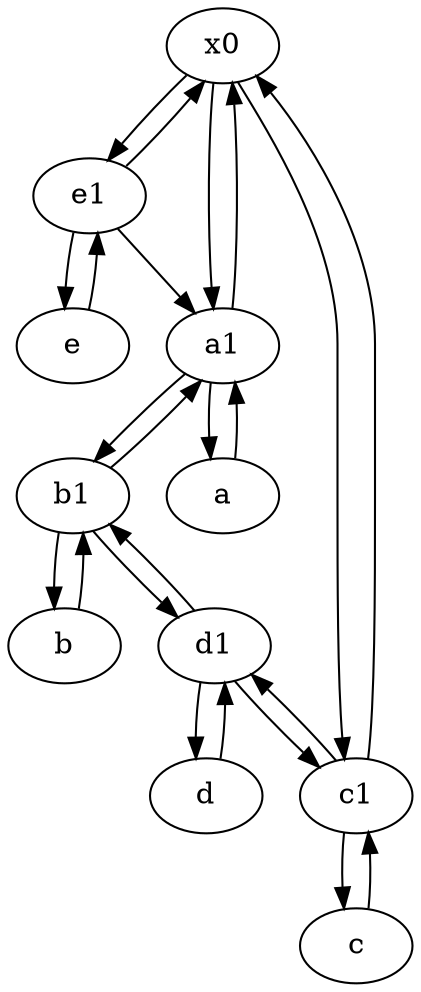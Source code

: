 digraph  {
	x0;
	b [pos="50,20!"];
	e1 [pos="25,45!"];
	c1 [pos="30,15!"];
	d [pos="20,30!"];
	d1 [pos="25,30!"];
	a1 [pos="40,15!"];
	e [pos="30,50!"];
	b1 [pos="45,20!"];
	a [pos="40,10!"];
	c [pos="20,10!"];
	d -> d1;
	a1 -> x0;
	e1 -> e;
	x0 -> e1;
	e -> e1;
	a -> a1;
	a1 -> a;
	d1 -> c1;
	d1 -> d;
	x0 -> c1;
	c1 -> c;
	c -> c1;
	b1 -> b;
	d1 -> b1;
	b1 -> d1;
	e1 -> x0;
	c1 -> x0;
	a1 -> b1;
	b -> b1;
	b1 -> a1;
	e1 -> a1;
	c1 -> d1;
	x0 -> a1;

	}